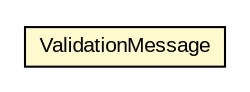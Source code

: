 #!/usr/local/bin/dot
#
# Class diagram 
# Generated by UMLGraph version R5_6-24-gf6e263 (http://www.umlgraph.org/)
#

digraph G {
	edge [fontname="arial",fontsize=10,labelfontname="arial",labelfontsize=10];
	node [fontname="arial",fontsize=10,shape=plaintext];
	nodesep=0.25;
	ranksep=0.5;
	rankdir=LR;
	// org.turbogwt.mvp.databind.client.validation.ValidationMessage
	c1038 [label=<<table title="org.turbogwt.mvp.databind.client.validation.ValidationMessage" border="0" cellborder="1" cellspacing="0" cellpadding="2" port="p" bgcolor="lemonChiffon" href="./ValidationMessage.html">
		<tr><td><table border="0" cellspacing="0" cellpadding="1">
<tr><td align="center" balign="center"> ValidationMessage </td></tr>
		</table></td></tr>
		</table>>, URL="./ValidationMessage.html", fontname="arial", fontcolor="black", fontsize=10.0];
}

